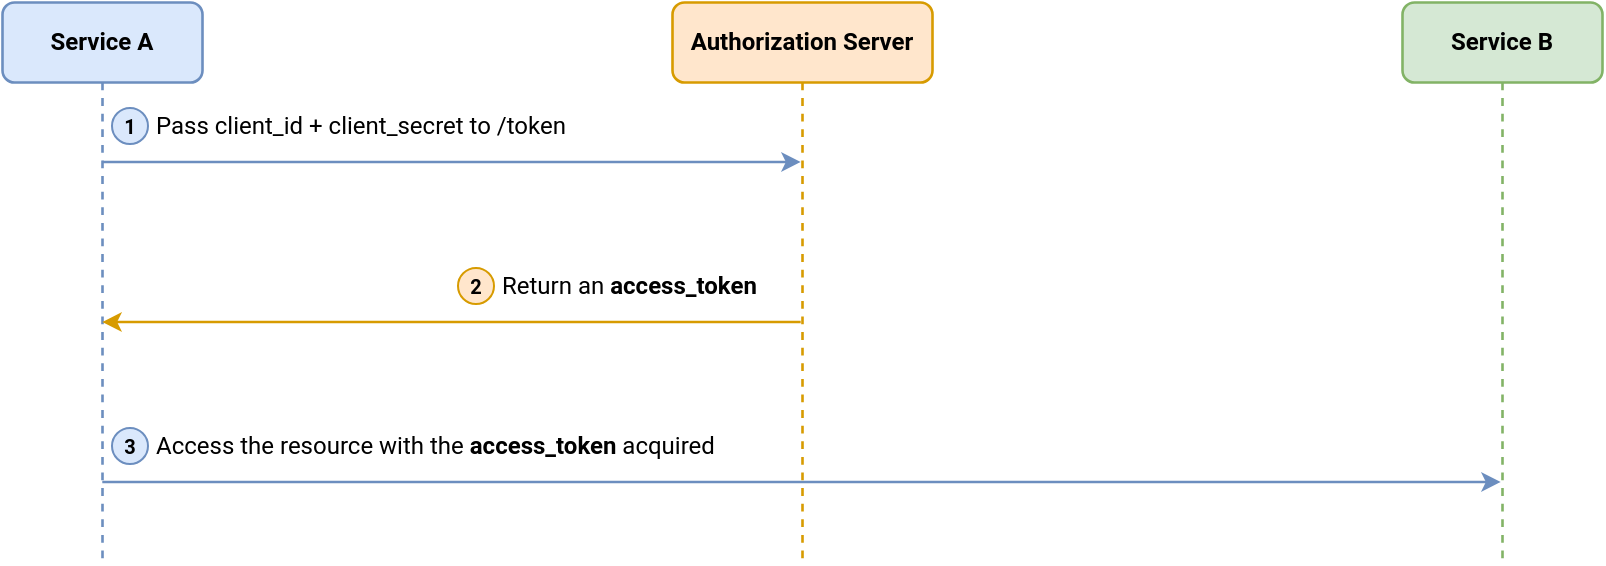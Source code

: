<mxfile>
    <diagram id="tBuqHqILe-RQdP_5Gdus" name="client_credentials">
        <mxGraphModel dx="1311" dy="762" grid="1" gridSize="10" guides="1" tooltips="1" connect="1" arrows="1" fold="1" page="1" pageScale="1" pageWidth="850" pageHeight="1100" math="0" shadow="0">
            <root>
                <mxCell id="0"/>
                <mxCell id="1" parent="0"/>
                <mxCell id="11" style="edgeStyle=none;html=1;fontFamily=Roboto;fontSource=https%3A%2F%2Ffonts.googleapis.com%2Fcss%3Ffamily%3DRoboto;fillColor=#dae8fc;strokeColor=#6c8ebf;strokeWidth=1.2;" parent="1" source="7" target="9" edge="1">
                    <mxGeometry relative="1" as="geometry">
                        <Array as="points">
                            <mxPoint x="225" y="120"/>
                        </Array>
                    </mxGeometry>
                </mxCell>
                <mxCell id="26" style="edgeStyle=none;html=1;fontSize=10;fillColor=#dae8fc;strokeColor=#6c8ebf;strokeWidth=1.2;" parent="1" edge="1" target="10" source="7">
                    <mxGeometry relative="1" as="geometry">
                        <mxPoint x="74.5" y="240" as="sourcePoint"/>
                        <mxPoint x="614.5" y="240" as="targetPoint"/>
                        <Array as="points">
                            <mxPoint x="165" y="280"/>
                            <mxPoint x="675" y="280"/>
                        </Array>
                    </mxGeometry>
                </mxCell>
                <mxCell id="7" value="&lt;b&gt;&lt;font data-font-src=&quot;https://fonts.googleapis.com/css?family=Roboto&quot; face=&quot;Roboto&quot;&gt;Service A&lt;/font&gt;&lt;/b&gt;" style="shape=umlLifeline;perimeter=lifelinePerimeter;whiteSpace=wrap;html=1;container=1;collapsible=0;recursiveResize=0;outlineConnect=0;rounded=1;fillColor=#dae8fc;strokeColor=#6c8ebf;strokeWidth=1.3;" parent="1" vertex="1">
                    <mxGeometry x="25" y="40" width="100" height="280" as="geometry"/>
                </mxCell>
                <mxCell id="21" style="edgeStyle=none;html=1;fontSize=10;fillColor=#ffe6cc;strokeColor=#d79b00;strokeWidth=1.2;" parent="1" edge="1" target="7" source="9">
                    <mxGeometry relative="1" as="geometry">
                        <mxPoint x="344.5" y="180" as="sourcePoint"/>
                        <mxPoint x="74.5" y="180" as="targetPoint"/>
                        <Array as="points">
                            <mxPoint x="255" y="200"/>
                            <mxPoint x="115" y="200"/>
                        </Array>
                    </mxGeometry>
                </mxCell>
                <mxCell id="9" value="&lt;b&gt;&lt;font data-font-src=&quot;https://fonts.googleapis.com/css?family=Roboto&quot; face=&quot;Roboto&quot;&gt;Authorization Server&lt;/font&gt;&lt;/b&gt;" style="shape=umlLifeline;perimeter=lifelinePerimeter;whiteSpace=wrap;html=1;container=1;collapsible=0;recursiveResize=0;outlineConnect=0;rounded=1;fillColor=#ffe6cc;strokeColor=#d79b00;strokeWidth=1.3;" parent="1" vertex="1">
                    <mxGeometry x="360" y="40" width="130" height="280" as="geometry"/>
                </mxCell>
                <mxCell id="10" value="&lt;b&gt;&lt;font data-font-src=&quot;https://fonts.googleapis.com/css?family=Roboto&quot; face=&quot;Roboto&quot;&gt;Service B&lt;/font&gt;&lt;/b&gt;" style="shape=umlLifeline;perimeter=lifelinePerimeter;whiteSpace=wrap;html=1;container=1;collapsible=0;recursiveResize=0;outlineConnect=0;rounded=1;fillColor=#d5e8d4;strokeColor=#82b366;strokeWidth=1.3;" parent="1" vertex="1">
                    <mxGeometry x="725" y="40" width="100" height="280" as="geometry"/>
                </mxCell>
                <mxCell id="18" value="" style="group" parent="1" vertex="1" connectable="0">
                    <mxGeometry x="80" y="87" width="250" height="30" as="geometry"/>
                </mxCell>
                <mxCell id="19" value="Pass client_id + client_secret to /token" style="text;html=1;align=left;verticalAlign=middle;resizable=0;points=[];autosize=1;strokeColor=none;fillColor=default;fontFamily=Roboto;rounded=1;" parent="18" vertex="1">
                    <mxGeometry x="20" width="230" height="30" as="geometry"/>
                </mxCell>
                <mxCell id="20" value="1" style="ellipse;whiteSpace=wrap;html=1;aspect=fixed;rounded=1;fontFamily=Roboto;fontSource=https%3A%2F%2Ffonts.googleapis.com%2Fcss%3Ffamily%3DRoboto;fillColor=#dae8fc;strokeColor=#6c8ebf;fontStyle=1;fontSize=10;" parent="18" vertex="1">
                    <mxGeometry y="6" width="18" height="18" as="geometry"/>
                </mxCell>
                <mxCell id="25" value="" style="group" parent="1" vertex="1" connectable="0">
                    <mxGeometry x="253" y="167" width="170" height="30" as="geometry"/>
                </mxCell>
                <mxCell id="23" value="Return an &lt;b&gt;access_token&lt;/b&gt;" style="text;html=1;align=left;verticalAlign=middle;resizable=0;points=[];autosize=1;strokeColor=none;fillColor=default;fontFamily=Roboto;rounded=1;" parent="25" vertex="1">
                    <mxGeometry x="20" width="150" height="30" as="geometry"/>
                </mxCell>
                <mxCell id="24" value="2" style="ellipse;whiteSpace=wrap;html=1;aspect=fixed;rounded=1;fontFamily=Roboto;fontSource=https%3A%2F%2Ffonts.googleapis.com%2Fcss%3Ffamily%3DRoboto;fillColor=#ffe6cc;strokeColor=#d79b00;fontStyle=1;fontSize=10;" parent="25" vertex="1">
                    <mxGeometry y="6" width="18" height="18" as="geometry"/>
                </mxCell>
                <mxCell id="30" value="" style="group;fillColor=none;rounded=1;" parent="1" vertex="1" connectable="0">
                    <mxGeometry x="80" y="247" width="320" height="30" as="geometry"/>
                </mxCell>
                <mxCell id="28" value="Access the resource with the &lt;b&gt;access_token&lt;/b&gt; acquired" style="text;html=1;align=left;verticalAlign=middle;resizable=0;points=[];autosize=1;strokeColor=none;fillColor=default;fontFamily=Roboto;rounded=1;" parent="30" vertex="1">
                    <mxGeometry x="20" width="300" height="30" as="geometry"/>
                </mxCell>
                <mxCell id="29" value="3" style="ellipse;whiteSpace=wrap;html=1;aspect=fixed;rounded=1;fontFamily=Roboto;fontSource=https%3A%2F%2Ffonts.googleapis.com%2Fcss%3Ffamily%3DRoboto;fillColor=#dae8fc;strokeColor=#6c8ebf;fontStyle=1;fontSize=10;" parent="30" vertex="1">
                    <mxGeometry y="6" width="18" height="18" as="geometry"/>
                </mxCell>
            </root>
        </mxGraphModel>
    </diagram>
    <diagram name="authorization_code" id="GAjaUtYwCGypnC5HYcES">
        <mxGraphModel dx="1311" dy="762" grid="1" gridSize="10" guides="1" tooltips="1" connect="1" arrows="1" fold="1" page="1" pageScale="1" pageWidth="850" pageHeight="1100" math="0" shadow="0">
            <root>
                <mxCell id="hIb_HigyU_7V9YXV43p2-0"/>
                <mxCell id="hIb_HigyU_7V9YXV43p2-1" parent="hIb_HigyU_7V9YXV43p2-0"/>
                <mxCell id="hIb_HigyU_7V9YXV43p2-2" style="edgeStyle=none;html=1;fontFamily=Roboto;fontSource=https%3A%2F%2Ffonts.googleapis.com%2Fcss%3Ffamily%3DRoboto;fillColor=#dae8fc;strokeColor=#6c8ebf;strokeWidth=1.2;" edge="1" parent="hIb_HigyU_7V9YXV43p2-1" source="hIb_HigyU_7V9YXV43p2-4" target="hIb_HigyU_7V9YXV43p2-6">
                    <mxGeometry relative="1" as="geometry">
                        <Array as="points">
                            <mxPoint x="225" y="120"/>
                        </Array>
                    </mxGeometry>
                </mxCell>
                <mxCell id="hIb_HigyU_7V9YXV43p2-3" style="edgeStyle=none;html=1;fontSize=10;fillColor=#dae8fc;strokeColor=#6c8ebf;strokeWidth=1.2;" edge="1" parent="hIb_HigyU_7V9YXV43p2-1" source="hIb_HigyU_7V9YXV43p2-4" target="hIb_HigyU_7V9YXV43p2-7">
                    <mxGeometry relative="1" as="geometry">
                        <mxPoint x="74.5" y="240" as="sourcePoint"/>
                        <mxPoint x="614.5" y="240" as="targetPoint"/>
                        <Array as="points">
                            <mxPoint x="165" y="280"/>
                            <mxPoint x="675" y="280"/>
                        </Array>
                    </mxGeometry>
                </mxCell>
                <mxCell id="hIb_HigyU_7V9YXV43p2-4" value="&lt;b&gt;&lt;font data-font-src=&quot;https://fonts.googleapis.com/css?family=Roboto&quot; face=&quot;Roboto&quot;&gt;Service A&lt;/font&gt;&lt;/b&gt;" style="shape=umlLifeline;perimeter=lifelinePerimeter;whiteSpace=wrap;html=1;container=1;collapsible=0;recursiveResize=0;outlineConnect=0;rounded=1;fillColor=#dae8fc;strokeColor=#6c8ebf;strokeWidth=1.3;" vertex="1" parent="hIb_HigyU_7V9YXV43p2-1">
                    <mxGeometry x="25" y="40" width="100" height="280" as="geometry"/>
                </mxCell>
                <mxCell id="hIb_HigyU_7V9YXV43p2-5" style="edgeStyle=none;html=1;fontSize=10;fillColor=#ffe6cc;strokeColor=#d79b00;strokeWidth=1.2;" edge="1" parent="hIb_HigyU_7V9YXV43p2-1" source="hIb_HigyU_7V9YXV43p2-6" target="hIb_HigyU_7V9YXV43p2-4">
                    <mxGeometry relative="1" as="geometry">
                        <mxPoint x="344.5" y="180" as="sourcePoint"/>
                        <mxPoint x="74.5" y="180" as="targetPoint"/>
                        <Array as="points">
                            <mxPoint x="255" y="200"/>
                            <mxPoint x="115" y="200"/>
                        </Array>
                    </mxGeometry>
                </mxCell>
                <mxCell id="hIb_HigyU_7V9YXV43p2-6" value="&lt;b&gt;&lt;font data-font-src=&quot;https://fonts.googleapis.com/css?family=Roboto&quot; face=&quot;Roboto&quot;&gt;Authorization Server&lt;/font&gt;&lt;/b&gt;" style="shape=umlLifeline;perimeter=lifelinePerimeter;whiteSpace=wrap;html=1;container=1;collapsible=0;recursiveResize=0;outlineConnect=0;rounded=1;fillColor=#ffe6cc;strokeColor=#d79b00;strokeWidth=1.3;" vertex="1" parent="hIb_HigyU_7V9YXV43p2-1">
                    <mxGeometry x="360" y="40" width="130" height="280" as="geometry"/>
                </mxCell>
                <mxCell id="hIb_HigyU_7V9YXV43p2-7" value="&lt;b&gt;&lt;font data-font-src=&quot;https://fonts.googleapis.com/css?family=Roboto&quot; face=&quot;Roboto&quot;&gt;Service B&lt;/font&gt;&lt;/b&gt;" style="shape=umlLifeline;perimeter=lifelinePerimeter;whiteSpace=wrap;html=1;container=1;collapsible=0;recursiveResize=0;outlineConnect=0;rounded=1;fillColor=#d5e8d4;strokeColor=#82b366;strokeWidth=1.3;" vertex="1" parent="hIb_HigyU_7V9YXV43p2-1">
                    <mxGeometry x="725" y="40" width="100" height="280" as="geometry"/>
                </mxCell>
                <mxCell id="hIb_HigyU_7V9YXV43p2-8" value="" style="group" vertex="1" connectable="0" parent="hIb_HigyU_7V9YXV43p2-1">
                    <mxGeometry x="80" y="87" width="250" height="30" as="geometry"/>
                </mxCell>
                <mxCell id="hIb_HigyU_7V9YXV43p2-9" value="Pass initilization params" style="text;html=1;align=left;verticalAlign=middle;resizable=0;points=[];autosize=1;strokeColor=none;fillColor=default;fontFamily=Roboto;rounded=1;" vertex="1" parent="hIb_HigyU_7V9YXV43p2-8">
                    <mxGeometry x="20" width="150" height="30" as="geometry"/>
                </mxCell>
                <mxCell id="hIb_HigyU_7V9YXV43p2-10" value="1" style="ellipse;whiteSpace=wrap;html=1;aspect=fixed;rounded=1;fontFamily=Roboto;fontSource=https%3A%2F%2Ffonts.googleapis.com%2Fcss%3Ffamily%3DRoboto;fillColor=#dae8fc;strokeColor=#6c8ebf;fontStyle=1;fontSize=10;" vertex="1" parent="hIb_HigyU_7V9YXV43p2-8">
                    <mxGeometry y="6" width="18" height="18" as="geometry"/>
                </mxCell>
                <mxCell id="hIb_HigyU_7V9YXV43p2-11" value="" style="group" vertex="1" connectable="0" parent="hIb_HigyU_7V9YXV43p2-1">
                    <mxGeometry x="253" y="167" width="170" height="30" as="geometry"/>
                </mxCell>
                <mxCell id="hIb_HigyU_7V9YXV43p2-12" value="Return an &lt;b&gt;access_token&lt;/b&gt;" style="text;html=1;align=left;verticalAlign=middle;resizable=0;points=[];autosize=1;strokeColor=none;fillColor=default;fontFamily=Roboto;rounded=1;" vertex="1" parent="hIb_HigyU_7V9YXV43p2-11">
                    <mxGeometry x="20" width="150" height="30" as="geometry"/>
                </mxCell>
                <mxCell id="hIb_HigyU_7V9YXV43p2-13" value="2" style="ellipse;whiteSpace=wrap;html=1;aspect=fixed;rounded=1;fontFamily=Roboto;fontSource=https%3A%2F%2Ffonts.googleapis.com%2Fcss%3Ffamily%3DRoboto;fillColor=#ffe6cc;strokeColor=#d79b00;fontStyle=1;fontSize=10;" vertex="1" parent="hIb_HigyU_7V9YXV43p2-11">
                    <mxGeometry y="6" width="18" height="18" as="geometry"/>
                </mxCell>
                <mxCell id="hIb_HigyU_7V9YXV43p2-14" value="" style="group;fillColor=none;rounded=1;" vertex="1" connectable="0" parent="hIb_HigyU_7V9YXV43p2-1">
                    <mxGeometry x="80" y="247" width="320" height="30" as="geometry"/>
                </mxCell>
                <mxCell id="hIb_HigyU_7V9YXV43p2-15" value="Access the resource with the &lt;b&gt;access_token&lt;/b&gt; acquired" style="text;html=1;align=left;verticalAlign=middle;resizable=0;points=[];autosize=1;strokeColor=none;fillColor=default;fontFamily=Roboto;rounded=1;" vertex="1" parent="hIb_HigyU_7V9YXV43p2-14">
                    <mxGeometry x="20" width="300" height="30" as="geometry"/>
                </mxCell>
                <mxCell id="hIb_HigyU_7V9YXV43p2-16" value="3" style="ellipse;whiteSpace=wrap;html=1;aspect=fixed;rounded=1;fontFamily=Roboto;fontSource=https%3A%2F%2Ffonts.googleapis.com%2Fcss%3Ffamily%3DRoboto;fillColor=#dae8fc;strokeColor=#6c8ebf;fontStyle=1;fontSize=10;" vertex="1" parent="hIb_HigyU_7V9YXV43p2-14">
                    <mxGeometry y="6" width="18" height="18" as="geometry"/>
                </mxCell>
                <mxCell id="2sh7Kyj2_xwDwqtchspI-3" style="edgeStyle=none;rounded=0;html=1;strokeWidth=1.2;" edge="1" parent="hIb_HigyU_7V9YXV43p2-1" source="hIb_HigyU_7V9YXV43p2-6" target="hIb_HigyU_7V9YXV43p2-6">
                    <mxGeometry relative="1" as="geometry">
                        <Array as="points">
                            <mxPoint x="500" y="150"/>
                        </Array>
                    </mxGeometry>
                </mxCell>
            </root>
        </mxGraphModel>
    </diagram>
    <diagram id="Fk_mHRdqvuXWJL0_7rE6" name="sketches">
        <mxGraphModel dx="1090" dy="762" grid="1" gridSize="10" guides="1" tooltips="1" connect="1" arrows="1" fold="1" page="1" pageScale="1" pageWidth="850" pageHeight="1100" math="0" shadow="0">
            <root>
                <mxCell id="0"/>
                <mxCell id="1" parent="0"/>
                <mxCell id="BXeE8fEvFCZJv8ZX7_1Y-1" value="" style="group;" parent="1" vertex="1" connectable="0">
                    <mxGeometry x="30" y="20" width="250" height="30" as="geometry"/>
                </mxCell>
                <mxCell id="BXeE8fEvFCZJv8ZX7_1Y-2" value="Pass client_id + client_secret to /token" style="text;html=1;align=left;verticalAlign=middle;resizable=0;points=[];autosize=1;strokeColor=none;fillColor=default;fontFamily=Roboto;rounded=1;" parent="BXeE8fEvFCZJv8ZX7_1Y-1" vertex="1">
                    <mxGeometry x="20" width="230" height="30" as="geometry"/>
                </mxCell>
                <mxCell id="BXeE8fEvFCZJv8ZX7_1Y-3" value="1" style="ellipse;whiteSpace=wrap;html=1;aspect=fixed;rounded=1;fontFamily=Roboto;fontSource=https%3A%2F%2Ffonts.googleapis.com%2Fcss%3Ffamily%3DRoboto;fillColor=#dae8fc;strokeColor=#6c8ebf;fontStyle=1;fontSize=10;" parent="BXeE8fEvFCZJv8ZX7_1Y-1" vertex="1">
                    <mxGeometry y="6" width="18" height="18" as="geometry"/>
                </mxCell>
            </root>
        </mxGraphModel>
    </diagram>
</mxfile>